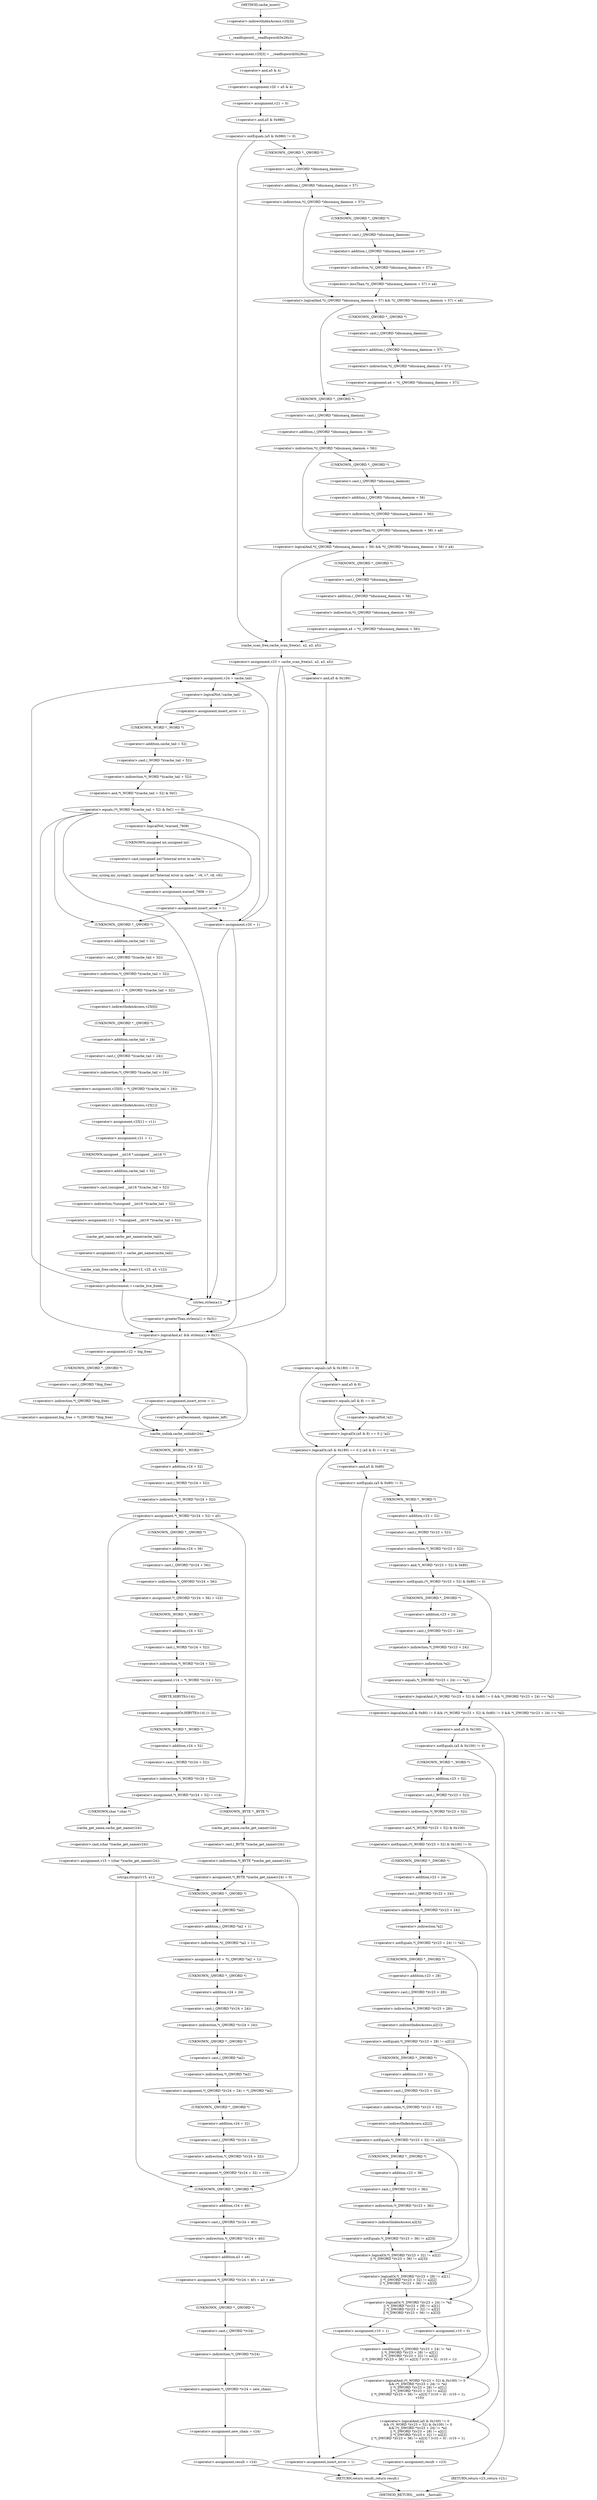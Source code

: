 digraph cache_insert {  
"1000144" [label = "(<operator>.assignment,v25[3] = __readfsqword(0x28u))" ]
"1000145" [label = "(<operator>.indirectIndexAccess,v25[3])" ]
"1000148" [label = "(__readfsqword,__readfsqword(0x28u))" ]
"1000151" [label = "(<operator>.assignment,v20 = a5 & 4)" ]
"1000153" [label = "(<operator>.and,a5 & 4)" ]
"1000156" [label = "(<operator>.assignment,v21 = 0)" ]
"1000160" [label = "(<operator>.notEquals,(a5 & 0x980) != 0)" ]
"1000161" [label = "(<operator>.and,a5 & 0x980)" ]
"1000167" [label = "(<operator>.logicalAnd,*((_QWORD *)dnsmasq_daemon + 57) && *((_QWORD *)dnsmasq_daemon + 57) < a4)" ]
"1000168" [label = "(<operator>.indirection,*((_QWORD *)dnsmasq_daemon + 57))" ]
"1000169" [label = "(<operator>.addition,(_QWORD *)dnsmasq_daemon + 57)" ]
"1000170" [label = "(<operator>.cast,(_QWORD *)dnsmasq_daemon)" ]
"1000171" [label = "(UNKNOWN,_QWORD *,_QWORD *)" ]
"1000174" [label = "(<operator>.lessThan,*((_QWORD *)dnsmasq_daemon + 57) < a4)" ]
"1000175" [label = "(<operator>.indirection,*((_QWORD *)dnsmasq_daemon + 57))" ]
"1000176" [label = "(<operator>.addition,(_QWORD *)dnsmasq_daemon + 57)" ]
"1000177" [label = "(<operator>.cast,(_QWORD *)dnsmasq_daemon)" ]
"1000178" [label = "(UNKNOWN,_QWORD *,_QWORD *)" ]
"1000182" [label = "(<operator>.assignment,a4 = *((_QWORD *)dnsmasq_daemon + 57))" ]
"1000184" [label = "(<operator>.indirection,*((_QWORD *)dnsmasq_daemon + 57))" ]
"1000185" [label = "(<operator>.addition,(_QWORD *)dnsmasq_daemon + 57)" ]
"1000186" [label = "(<operator>.cast,(_QWORD *)dnsmasq_daemon)" ]
"1000187" [label = "(UNKNOWN,_QWORD *,_QWORD *)" ]
"1000191" [label = "(<operator>.logicalAnd,*((_QWORD *)dnsmasq_daemon + 56) && *((_QWORD *)dnsmasq_daemon + 56) > a4)" ]
"1000192" [label = "(<operator>.indirection,*((_QWORD *)dnsmasq_daemon + 56))" ]
"1000193" [label = "(<operator>.addition,(_QWORD *)dnsmasq_daemon + 56)" ]
"1000194" [label = "(<operator>.cast,(_QWORD *)dnsmasq_daemon)" ]
"1000195" [label = "(UNKNOWN,_QWORD *,_QWORD *)" ]
"1000198" [label = "(<operator>.greaterThan,*((_QWORD *)dnsmasq_daemon + 56) > a4)" ]
"1000199" [label = "(<operator>.indirection,*((_QWORD *)dnsmasq_daemon + 56))" ]
"1000200" [label = "(<operator>.addition,(_QWORD *)dnsmasq_daemon + 56)" ]
"1000201" [label = "(<operator>.cast,(_QWORD *)dnsmasq_daemon)" ]
"1000202" [label = "(UNKNOWN,_QWORD *,_QWORD *)" ]
"1000206" [label = "(<operator>.assignment,a4 = *((_QWORD *)dnsmasq_daemon + 56))" ]
"1000208" [label = "(<operator>.indirection,*((_QWORD *)dnsmasq_daemon + 56))" ]
"1000209" [label = "(<operator>.addition,(_QWORD *)dnsmasq_daemon + 56)" ]
"1000210" [label = "(<operator>.cast,(_QWORD *)dnsmasq_daemon)" ]
"1000211" [label = "(UNKNOWN,_QWORD *,_QWORD *)" ]
"1000217" [label = "(<operator>.assignment,v23 = cache_scan_free(a1, a2, a3, a5))" ]
"1000219" [label = "(cache_scan_free,cache_scan_free(a1, a2, a3, a5))" ]
"1000228" [label = "(<operator>.logicalOr,(a5 & 0x180) == 0 || (a5 & 8) == 0 || !a2)" ]
"1000229" [label = "(<operator>.equals,(a5 & 0x180) == 0)" ]
"1000230" [label = "(<operator>.and,a5 & 0x180)" ]
"1000234" [label = "(<operator>.logicalOr,(a5 & 8) == 0 || !a2)" ]
"1000235" [label = "(<operator>.equals,(a5 & 8) == 0)" ]
"1000236" [label = "(<operator>.and,a5 & 8)" ]
"1000240" [label = "(<operator>.logicalNot,!a2)" ]
"1000244" [label = "(<operator>.logicalAnd,(a5 & 0x80) != 0 && (*(_WORD *)(v23 + 52) & 0x80) != 0 && *(_DWORD *)(v23 + 24) == *a2)" ]
"1000245" [label = "(<operator>.notEquals,(a5 & 0x80) != 0)" ]
"1000246" [label = "(<operator>.and,a5 & 0x80)" ]
"1000250" [label = "(<operator>.logicalAnd,(*(_WORD *)(v23 + 52) & 0x80) != 0 && *(_DWORD *)(v23 + 24) == *a2)" ]
"1000251" [label = "(<operator>.notEquals,(*(_WORD *)(v23 + 52) & 0x80) != 0)" ]
"1000252" [label = "(<operator>.and,*(_WORD *)(v23 + 52) & 0x80)" ]
"1000253" [label = "(<operator>.indirection,*(_WORD *)(v23 + 52))" ]
"1000254" [label = "(<operator>.cast,(_WORD *)(v23 + 52))" ]
"1000255" [label = "(UNKNOWN,_WORD *,_WORD *)" ]
"1000256" [label = "(<operator>.addition,v23 + 52)" ]
"1000261" [label = "(<operator>.equals,*(_DWORD *)(v23 + 24) == *a2)" ]
"1000262" [label = "(<operator>.indirection,*(_DWORD *)(v23 + 24))" ]
"1000263" [label = "(<operator>.cast,(_DWORD *)(v23 + 24))" ]
"1000264" [label = "(UNKNOWN,_DWORD *,_DWORD *)" ]
"1000265" [label = "(<operator>.addition,v23 + 24)" ]
"1000268" [label = "(<operator>.indirection,*a2)" ]
"1000270" [label = "(RETURN,return v23;,return v23;)" ]
"1000273" [label = "(<operator>.logicalAnd,(a5 & 0x100) != 0\n      && (*(_WORD *)(v23 + 52) & 0x100) != 0\n      && (*(_DWORD *)(v23 + 24) != *a2\n       || *(_DWORD *)(v23 + 28) != a2[1]\n       || *(_DWORD *)(v23 + 32) != a2[2]\n       || *(_DWORD *)(v23 + 36) != a2[3] ? (v10 = 0) : (v10 = 1),\n          v10))" ]
"1000274" [label = "(<operator>.notEquals,(a5 & 0x100) != 0)" ]
"1000275" [label = "(<operator>.and,a5 & 0x100)" ]
"1000279" [label = "(<operator>.logicalAnd,(*(_WORD *)(v23 + 52) & 0x100) != 0\n      && (*(_DWORD *)(v23 + 24) != *a2\n       || *(_DWORD *)(v23 + 28) != a2[1]\n       || *(_DWORD *)(v23 + 32) != a2[2]\n       || *(_DWORD *)(v23 + 36) != a2[3] ? (v10 = 0) : (v10 = 1),\n          v10))" ]
"1000280" [label = "(<operator>.notEquals,(*(_WORD *)(v23 + 52) & 0x100) != 0)" ]
"1000281" [label = "(<operator>.and,*(_WORD *)(v23 + 52) & 0x100)" ]
"1000282" [label = "(<operator>.indirection,*(_WORD *)(v23 + 52))" ]
"1000283" [label = "(<operator>.cast,(_WORD *)(v23 + 52))" ]
"1000284" [label = "(UNKNOWN,_WORD *,_WORD *)" ]
"1000285" [label = "(<operator>.addition,v23 + 52)" ]
"1000291" [label = "(<operator>.conditional,*(_DWORD *)(v23 + 24) != *a2\n       || *(_DWORD *)(v23 + 28) != a2[1]\n       || *(_DWORD *)(v23 + 32) != a2[2]\n       || *(_DWORD *)(v23 + 36) != a2[3] ? (v10 = 0) : (v10 = 1))" ]
"1000292" [label = "(<operator>.logicalOr,*(_DWORD *)(v23 + 24) != *a2\n       || *(_DWORD *)(v23 + 28) != a2[1]\n       || *(_DWORD *)(v23 + 32) != a2[2]\n       || *(_DWORD *)(v23 + 36) != a2[3])" ]
"1000293" [label = "(<operator>.notEquals,*(_DWORD *)(v23 + 24) != *a2)" ]
"1000294" [label = "(<operator>.indirection,*(_DWORD *)(v23 + 24))" ]
"1000295" [label = "(<operator>.cast,(_DWORD *)(v23 + 24))" ]
"1000296" [label = "(UNKNOWN,_DWORD *,_DWORD *)" ]
"1000297" [label = "(<operator>.addition,v23 + 24)" ]
"1000300" [label = "(<operator>.indirection,*a2)" ]
"1000302" [label = "(<operator>.logicalOr,*(_DWORD *)(v23 + 28) != a2[1]\n       || *(_DWORD *)(v23 + 32) != a2[2]\n       || *(_DWORD *)(v23 + 36) != a2[3])" ]
"1000303" [label = "(<operator>.notEquals,*(_DWORD *)(v23 + 28) != a2[1])" ]
"1000304" [label = "(<operator>.indirection,*(_DWORD *)(v23 + 28))" ]
"1000305" [label = "(<operator>.cast,(_DWORD *)(v23 + 28))" ]
"1000306" [label = "(UNKNOWN,_DWORD *,_DWORD *)" ]
"1000307" [label = "(<operator>.addition,v23 + 28)" ]
"1000310" [label = "(<operator>.indirectIndexAccess,a2[1])" ]
"1000313" [label = "(<operator>.logicalOr,*(_DWORD *)(v23 + 32) != a2[2]\n       || *(_DWORD *)(v23 + 36) != a2[3])" ]
"1000314" [label = "(<operator>.notEquals,*(_DWORD *)(v23 + 32) != a2[2])" ]
"1000315" [label = "(<operator>.indirection,*(_DWORD *)(v23 + 32))" ]
"1000316" [label = "(<operator>.cast,(_DWORD *)(v23 + 32))" ]
"1000317" [label = "(UNKNOWN,_DWORD *,_DWORD *)" ]
"1000318" [label = "(<operator>.addition,v23 + 32)" ]
"1000321" [label = "(<operator>.indirectIndexAccess,a2[2])" ]
"1000324" [label = "(<operator>.notEquals,*(_DWORD *)(v23 + 36) != a2[3])" ]
"1000325" [label = "(<operator>.indirection,*(_DWORD *)(v23 + 36))" ]
"1000326" [label = "(<operator>.cast,(_DWORD *)(v23 + 36))" ]
"1000327" [label = "(UNKNOWN,_DWORD *,_DWORD *)" ]
"1000328" [label = "(<operator>.addition,v23 + 36)" ]
"1000331" [label = "(<operator>.indirectIndexAccess,a2[3])" ]
"1000334" [label = "(<operator>.assignment,v10 = 0)" ]
"1000337" [label = "(<operator>.assignment,v10 = 1)" ]
"1000342" [label = "(<operator>.assignment,result = v23)" ]
"1000348" [label = "(<operator>.assignment,insert_error = 1)" ]
"1000357" [label = "(<operator>.assignment,v24 = cache_tail)" ]
"1000361" [label = "(<operator>.logicalNot,!cache_tail)" ]
"1000364" [label = "(<operator>.assignment,insert_error = 1)" ]
"1000369" [label = "(<operator>.equals,(*(_WORD *)(cache_tail + 52) & 0xC) == 0)" ]
"1000370" [label = "(<operator>.and,*(_WORD *)(cache_tail + 52) & 0xC)" ]
"1000371" [label = "(<operator>.indirection,*(_WORD *)(cache_tail + 52))" ]
"1000372" [label = "(<operator>.cast,(_WORD *)(cache_tail + 52))" ]
"1000373" [label = "(UNKNOWN,_WORD *,_WORD *)" ]
"1000374" [label = "(<operator>.addition,cache_tail + 52)" ]
"1000384" [label = "(<operator>.logicalNot,!warned_7808)" ]
"1000387" [label = "(my_syslog,my_syslog(3, (unsigned int)\"Internal error in cache.\", v6, v7, v8, v9))" ]
"1000389" [label = "(<operator>.cast,(unsigned int)\"Internal error in cache.\")" ]
"1000390" [label = "(UNKNOWN,unsigned int,unsigned int)" ]
"1000396" [label = "(<operator>.assignment,warned_7808 = 1)" ]
"1000399" [label = "(<operator>.assignment,insert_error = 1)" ]
"1000406" [label = "(<operator>.assignment,v11 = *(_QWORD *)(cache_tail + 32))" ]
"1000408" [label = "(<operator>.indirection,*(_QWORD *)(cache_tail + 32))" ]
"1000409" [label = "(<operator>.cast,(_QWORD *)(cache_tail + 32))" ]
"1000410" [label = "(UNKNOWN,_QWORD *,_QWORD *)" ]
"1000411" [label = "(<operator>.addition,cache_tail + 32)" ]
"1000414" [label = "(<operator>.assignment,v25[0] = *(_QWORD *)(cache_tail + 24))" ]
"1000415" [label = "(<operator>.indirectIndexAccess,v25[0])" ]
"1000418" [label = "(<operator>.indirection,*(_QWORD *)(cache_tail + 24))" ]
"1000419" [label = "(<operator>.cast,(_QWORD *)(cache_tail + 24))" ]
"1000420" [label = "(UNKNOWN,_QWORD *,_QWORD *)" ]
"1000421" [label = "(<operator>.addition,cache_tail + 24)" ]
"1000424" [label = "(<operator>.assignment,v25[1] = v11)" ]
"1000425" [label = "(<operator>.indirectIndexAccess,v25[1])" ]
"1000429" [label = "(<operator>.assignment,v21 = 1)" ]
"1000432" [label = "(<operator>.assignment,v12 = *(unsigned __int16 *)(cache_tail + 52))" ]
"1000434" [label = "(<operator>.indirection,*(unsigned __int16 *)(cache_tail + 52))" ]
"1000435" [label = "(<operator>.cast,(unsigned __int16 *)(cache_tail + 52))" ]
"1000436" [label = "(UNKNOWN,unsigned __int16 *,unsigned __int16 *)" ]
"1000437" [label = "(<operator>.addition,cache_tail + 52)" ]
"1000440" [label = "(<operator>.assignment,v13 = cache_get_name(cache_tail))" ]
"1000442" [label = "(cache_get_name,cache_get_name(cache_tail))" ]
"1000444" [label = "(cache_scan_free,cache_scan_free(v13, v25, a3, v12))" ]
"1000449" [label = "(<operator>.preIncrement,++cache_live_freed)" ]
"1000453" [label = "(<operator>.assignment,v20 = 1)" ]
"1000457" [label = "(<operator>.logicalAnd,a1 && strlen(a1) > 0x31)" ]
"1000459" [label = "(<operator>.greaterThan,strlen(a1) > 0x31)" ]
"1000460" [label = "(strlen,strlen(a1))" ]
"1000467" [label = "(<operator>.assignment,v22 = big_free)" ]
"1000470" [label = "(<operator>.assignment,big_free = *(_QWORD *)big_free)" ]
"1000472" [label = "(<operator>.indirection,*(_QWORD *)big_free)" ]
"1000473" [label = "(<operator>.cast,(_QWORD *)big_free)" ]
"1000474" [label = "(UNKNOWN,_QWORD *,_QWORD *)" ]
"1000479" [label = "(<operator>.assignment,insert_error = 1)" ]
"1000485" [label = "(<operator>.preDecrement,--bignames_left)" ]
"1000487" [label = "(cache_unlink,cache_unlink(v24))" ]
"1000489" [label = "(<operator>.assignment,*(_WORD *)(v24 + 52) = a5)" ]
"1000490" [label = "(<operator>.indirection,*(_WORD *)(v24 + 52))" ]
"1000491" [label = "(<operator>.cast,(_WORD *)(v24 + 52))" ]
"1000492" [label = "(UNKNOWN,_WORD *,_WORD *)" ]
"1000493" [label = "(<operator>.addition,v24 + 52)" ]
"1000500" [label = "(<operator>.assignment,*(_QWORD *)(v24 + 56) = v22)" ]
"1000501" [label = "(<operator>.indirection,*(_QWORD *)(v24 + 56))" ]
"1000502" [label = "(<operator>.cast,(_QWORD *)(v24 + 56))" ]
"1000503" [label = "(UNKNOWN,_QWORD *,_QWORD *)" ]
"1000504" [label = "(<operator>.addition,v24 + 56)" ]
"1000508" [label = "(<operator>.assignment,v14 = *(_WORD *)(v24 + 52))" ]
"1000510" [label = "(<operator>.indirection,*(_WORD *)(v24 + 52))" ]
"1000511" [label = "(<operator>.cast,(_WORD *)(v24 + 52))" ]
"1000512" [label = "(UNKNOWN,_WORD *,_WORD *)" ]
"1000513" [label = "(<operator>.addition,v24 + 52)" ]
"1000516" [label = "(<operators>.assignmentOr,HIBYTE(v14) |= 2u)" ]
"1000517" [label = "(HIBYTE,HIBYTE(v14))" ]
"1000520" [label = "(<operator>.assignment,*(_WORD *)(v24 + 52) = v14)" ]
"1000521" [label = "(<operator>.indirection,*(_WORD *)(v24 + 52))" ]
"1000522" [label = "(<operator>.cast,(_WORD *)(v24 + 52))" ]
"1000523" [label = "(UNKNOWN,_WORD *,_WORD *)" ]
"1000524" [label = "(<operator>.addition,v24 + 52)" ]
"1000531" [label = "(<operator>.assignment,v15 = (char *)cache_get_name(v24))" ]
"1000533" [label = "(<operator>.cast,(char *)cache_get_name(v24))" ]
"1000534" [label = "(UNKNOWN,char *,char *)" ]
"1000535" [label = "(cache_get_name,cache_get_name(v24))" ]
"1000537" [label = "(strcpy,strcpy(v15, a1))" ]
"1000542" [label = "(<operator>.assignment,*(_BYTE *)cache_get_name(v24) = 0)" ]
"1000543" [label = "(<operator>.indirection,*(_BYTE *)cache_get_name(v24))" ]
"1000544" [label = "(<operator>.cast,(_BYTE *)cache_get_name(v24))" ]
"1000545" [label = "(UNKNOWN,_BYTE *,_BYTE *)" ]
"1000546" [label = "(cache_get_name,cache_get_name(v24))" ]
"1000552" [label = "(<operator>.assignment,v16 = *((_QWORD *)a2 + 1))" ]
"1000554" [label = "(<operator>.indirection,*((_QWORD *)a2 + 1))" ]
"1000555" [label = "(<operator>.addition,(_QWORD *)a2 + 1)" ]
"1000556" [label = "(<operator>.cast,(_QWORD *)a2)" ]
"1000557" [label = "(UNKNOWN,_QWORD *,_QWORD *)" ]
"1000560" [label = "(<operator>.assignment,*(_QWORD *)(v24 + 24) = *(_QWORD *)a2)" ]
"1000561" [label = "(<operator>.indirection,*(_QWORD *)(v24 + 24))" ]
"1000562" [label = "(<operator>.cast,(_QWORD *)(v24 + 24))" ]
"1000563" [label = "(UNKNOWN,_QWORD *,_QWORD *)" ]
"1000564" [label = "(<operator>.addition,v24 + 24)" ]
"1000567" [label = "(<operator>.indirection,*(_QWORD *)a2)" ]
"1000568" [label = "(<operator>.cast,(_QWORD *)a2)" ]
"1000569" [label = "(UNKNOWN,_QWORD *,_QWORD *)" ]
"1000571" [label = "(<operator>.assignment,*(_QWORD *)(v24 + 32) = v16)" ]
"1000572" [label = "(<operator>.indirection,*(_QWORD *)(v24 + 32))" ]
"1000573" [label = "(<operator>.cast,(_QWORD *)(v24 + 32))" ]
"1000574" [label = "(UNKNOWN,_QWORD *,_QWORD *)" ]
"1000575" [label = "(<operator>.addition,v24 + 32)" ]
"1000579" [label = "(<operator>.assignment,*(_QWORD *)(v24 + 40) = a3 + a4)" ]
"1000580" [label = "(<operator>.indirection,*(_QWORD *)(v24 + 40))" ]
"1000581" [label = "(<operator>.cast,(_QWORD *)(v24 + 40))" ]
"1000582" [label = "(UNKNOWN,_QWORD *,_QWORD *)" ]
"1000583" [label = "(<operator>.addition,v24 + 40)" ]
"1000586" [label = "(<operator>.addition,a3 + a4)" ]
"1000589" [label = "(<operator>.assignment,*(_QWORD *)v24 = new_chain)" ]
"1000590" [label = "(<operator>.indirection,*(_QWORD *)v24)" ]
"1000591" [label = "(<operator>.cast,(_QWORD *)v24)" ]
"1000592" [label = "(UNKNOWN,_QWORD *,_QWORD *)" ]
"1000595" [label = "(<operator>.assignment,new_chain = v24)" ]
"1000598" [label = "(<operator>.assignment,result = v24)" ]
"1000601" [label = "(RETURN,return result;,return result;)" ]
"1000119" [label = "(METHOD,cache_insert)" ]
"1000603" [label = "(METHOD_RETURN,__int64 __fastcall)" ]
  "1000144" -> "1000153" 
  "1000145" -> "1000148" 
  "1000148" -> "1000144" 
  "1000151" -> "1000156" 
  "1000153" -> "1000151" 
  "1000156" -> "1000161" 
  "1000160" -> "1000171" 
  "1000160" -> "1000219" 
  "1000161" -> "1000160" 
  "1000167" -> "1000195" 
  "1000167" -> "1000187" 
  "1000168" -> "1000178" 
  "1000168" -> "1000167" 
  "1000169" -> "1000168" 
  "1000170" -> "1000169" 
  "1000171" -> "1000170" 
  "1000174" -> "1000167" 
  "1000175" -> "1000174" 
  "1000176" -> "1000175" 
  "1000177" -> "1000176" 
  "1000178" -> "1000177" 
  "1000182" -> "1000195" 
  "1000184" -> "1000182" 
  "1000185" -> "1000184" 
  "1000186" -> "1000185" 
  "1000187" -> "1000186" 
  "1000191" -> "1000211" 
  "1000191" -> "1000219" 
  "1000192" -> "1000202" 
  "1000192" -> "1000191" 
  "1000193" -> "1000192" 
  "1000194" -> "1000193" 
  "1000195" -> "1000194" 
  "1000198" -> "1000191" 
  "1000199" -> "1000198" 
  "1000200" -> "1000199" 
  "1000201" -> "1000200" 
  "1000202" -> "1000201" 
  "1000206" -> "1000219" 
  "1000208" -> "1000206" 
  "1000209" -> "1000208" 
  "1000210" -> "1000209" 
  "1000211" -> "1000210" 
  "1000217" -> "1000230" 
  "1000217" -> "1000357" 
  "1000217" -> "1000457" 
  "1000217" -> "1000460" 
  "1000219" -> "1000217" 
  "1000228" -> "1000348" 
  "1000228" -> "1000246" 
  "1000229" -> "1000228" 
  "1000229" -> "1000236" 
  "1000230" -> "1000229" 
  "1000234" -> "1000228" 
  "1000235" -> "1000234" 
  "1000235" -> "1000240" 
  "1000236" -> "1000235" 
  "1000240" -> "1000234" 
  "1000244" -> "1000270" 
  "1000244" -> "1000275" 
  "1000245" -> "1000255" 
  "1000245" -> "1000244" 
  "1000246" -> "1000245" 
  "1000250" -> "1000244" 
  "1000251" -> "1000264" 
  "1000251" -> "1000250" 
  "1000252" -> "1000251" 
  "1000253" -> "1000252" 
  "1000254" -> "1000253" 
  "1000255" -> "1000256" 
  "1000256" -> "1000254" 
  "1000261" -> "1000250" 
  "1000262" -> "1000268" 
  "1000263" -> "1000262" 
  "1000264" -> "1000265" 
  "1000265" -> "1000263" 
  "1000268" -> "1000261" 
  "1000270" -> "1000603" 
  "1000273" -> "1000342" 
  "1000273" -> "1000348" 
  "1000274" -> "1000284" 
  "1000274" -> "1000273" 
  "1000275" -> "1000274" 
  "1000279" -> "1000273" 
  "1000280" -> "1000296" 
  "1000280" -> "1000279" 
  "1000281" -> "1000280" 
  "1000282" -> "1000281" 
  "1000283" -> "1000282" 
  "1000284" -> "1000285" 
  "1000285" -> "1000283" 
  "1000291" -> "1000279" 
  "1000292" -> "1000334" 
  "1000292" -> "1000337" 
  "1000293" -> "1000306" 
  "1000293" -> "1000292" 
  "1000294" -> "1000300" 
  "1000295" -> "1000294" 
  "1000296" -> "1000297" 
  "1000297" -> "1000295" 
  "1000300" -> "1000293" 
  "1000302" -> "1000292" 
  "1000303" -> "1000317" 
  "1000303" -> "1000302" 
  "1000304" -> "1000310" 
  "1000305" -> "1000304" 
  "1000306" -> "1000307" 
  "1000307" -> "1000305" 
  "1000310" -> "1000303" 
  "1000313" -> "1000302" 
  "1000314" -> "1000327" 
  "1000314" -> "1000313" 
  "1000315" -> "1000321" 
  "1000316" -> "1000315" 
  "1000317" -> "1000318" 
  "1000318" -> "1000316" 
  "1000321" -> "1000314" 
  "1000324" -> "1000313" 
  "1000325" -> "1000331" 
  "1000326" -> "1000325" 
  "1000327" -> "1000328" 
  "1000328" -> "1000326" 
  "1000331" -> "1000324" 
  "1000334" -> "1000291" 
  "1000337" -> "1000291" 
  "1000342" -> "1000601" 
  "1000348" -> "1000601" 
  "1000357" -> "1000361" 
  "1000361" -> "1000373" 
  "1000361" -> "1000364" 
  "1000364" -> "1000373" 
  "1000369" -> "1000457" 
  "1000369" -> "1000460" 
  "1000369" -> "1000384" 
  "1000369" -> "1000410" 
  "1000369" -> "1000453" 
  "1000370" -> "1000369" 
  "1000371" -> "1000370" 
  "1000372" -> "1000371" 
  "1000373" -> "1000374" 
  "1000374" -> "1000372" 
  "1000384" -> "1000390" 
  "1000384" -> "1000399" 
  "1000387" -> "1000396" 
  "1000389" -> "1000387" 
  "1000390" -> "1000389" 
  "1000396" -> "1000399" 
  "1000399" -> "1000410" 
  "1000399" -> "1000453" 
  "1000406" -> "1000415" 
  "1000408" -> "1000406" 
  "1000409" -> "1000408" 
  "1000410" -> "1000411" 
  "1000411" -> "1000409" 
  "1000414" -> "1000425" 
  "1000415" -> "1000420" 
  "1000418" -> "1000414" 
  "1000419" -> "1000418" 
  "1000420" -> "1000421" 
  "1000421" -> "1000419" 
  "1000424" -> "1000429" 
  "1000425" -> "1000424" 
  "1000429" -> "1000436" 
  "1000432" -> "1000442" 
  "1000434" -> "1000432" 
  "1000435" -> "1000434" 
  "1000436" -> "1000437" 
  "1000437" -> "1000435" 
  "1000440" -> "1000444" 
  "1000442" -> "1000440" 
  "1000444" -> "1000449" 
  "1000449" -> "1000357" 
  "1000449" -> "1000457" 
  "1000449" -> "1000460" 
  "1000453" -> "1000357" 
  "1000453" -> "1000457" 
  "1000453" -> "1000460" 
  "1000457" -> "1000467" 
  "1000457" -> "1000479" 
  "1000457" -> "1000487" 
  "1000459" -> "1000457" 
  "1000460" -> "1000459" 
  "1000467" -> "1000474" 
  "1000470" -> "1000487" 
  "1000472" -> "1000470" 
  "1000473" -> "1000472" 
  "1000474" -> "1000473" 
  "1000479" -> "1000485" 
  "1000479" -> "1000487" 
  "1000485" -> "1000487" 
  "1000487" -> "1000492" 
  "1000489" -> "1000503" 
  "1000489" -> "1000545" 
  "1000489" -> "1000534" 
  "1000490" -> "1000489" 
  "1000491" -> "1000490" 
  "1000492" -> "1000493" 
  "1000493" -> "1000491" 
  "1000500" -> "1000512" 
  "1000501" -> "1000500" 
  "1000502" -> "1000501" 
  "1000503" -> "1000504" 
  "1000504" -> "1000502" 
  "1000508" -> "1000517" 
  "1000510" -> "1000508" 
  "1000511" -> "1000510" 
  "1000512" -> "1000513" 
  "1000513" -> "1000511" 
  "1000516" -> "1000523" 
  "1000517" -> "1000516" 
  "1000520" -> "1000545" 
  "1000520" -> "1000534" 
  "1000521" -> "1000520" 
  "1000522" -> "1000521" 
  "1000523" -> "1000524" 
  "1000524" -> "1000522" 
  "1000531" -> "1000537" 
  "1000533" -> "1000531" 
  "1000534" -> "1000535" 
  "1000535" -> "1000533" 
  "1000537" -> "1000582" 
  "1000537" -> "1000557" 
  "1000542" -> "1000582" 
  "1000542" -> "1000557" 
  "1000543" -> "1000542" 
  "1000544" -> "1000543" 
  "1000545" -> "1000546" 
  "1000546" -> "1000544" 
  "1000552" -> "1000563" 
  "1000554" -> "1000552" 
  "1000555" -> "1000554" 
  "1000556" -> "1000555" 
  "1000557" -> "1000556" 
  "1000560" -> "1000574" 
  "1000561" -> "1000569" 
  "1000562" -> "1000561" 
  "1000563" -> "1000564" 
  "1000564" -> "1000562" 
  "1000567" -> "1000560" 
  "1000568" -> "1000567" 
  "1000569" -> "1000568" 
  "1000571" -> "1000582" 
  "1000572" -> "1000571" 
  "1000573" -> "1000572" 
  "1000574" -> "1000575" 
  "1000575" -> "1000573" 
  "1000579" -> "1000592" 
  "1000580" -> "1000586" 
  "1000581" -> "1000580" 
  "1000582" -> "1000583" 
  "1000583" -> "1000581" 
  "1000586" -> "1000579" 
  "1000589" -> "1000595" 
  "1000590" -> "1000589" 
  "1000591" -> "1000590" 
  "1000592" -> "1000591" 
  "1000595" -> "1000598" 
  "1000598" -> "1000601" 
  "1000601" -> "1000603" 
  "1000119" -> "1000145" 
}
